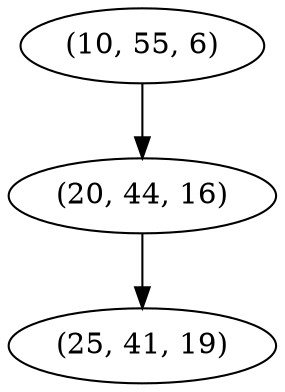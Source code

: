 digraph tree {
    "(10, 55, 6)";
    "(20, 44, 16)";
    "(25, 41, 19)";
    "(10, 55, 6)" -> "(20, 44, 16)";
    "(20, 44, 16)" -> "(25, 41, 19)";
}
